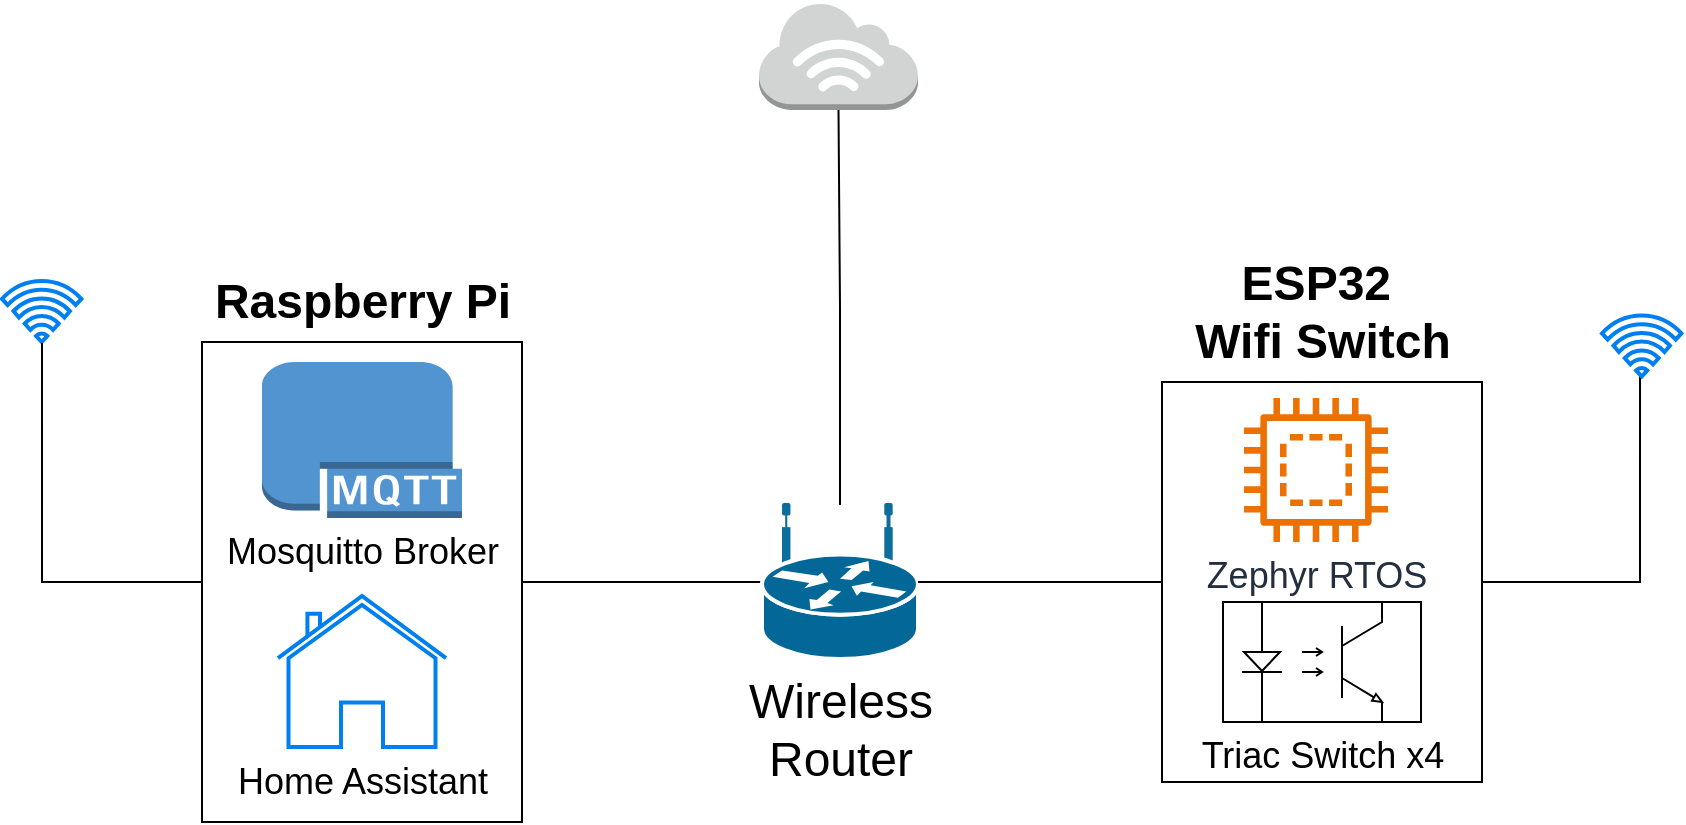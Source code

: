 <mxfile version="24.6.4" type="github">
  <diagram name="Page-1" id="c37626ed-c26b-45fb-9056-f9ebc6bb27b6">
    <mxGraphModel dx="1105" dy="1436" grid="1" gridSize="10" guides="1" tooltips="1" connect="1" arrows="1" fold="1" page="1" pageScale="1" pageWidth="1100" pageHeight="850" background="none" math="0" shadow="0">
      <root>
        <mxCell id="0" />
        <mxCell id="1" parent="0" />
        <mxCell id="5czC_teY8-kOng0B751O-43" style="edgeStyle=orthogonalEdgeStyle;rounded=0;orthogonalLoop=1;jettySize=auto;html=1;endArrow=none;endFill=0;" edge="1" parent="1" source="5czC_teY8-kOng0B751O-1" target="5czC_teY8-kOng0B751O-2">
          <mxGeometry relative="1" as="geometry" />
        </mxCell>
        <mxCell id="5czC_teY8-kOng0B751O-1" value="" style="rounded=0;whiteSpace=wrap;html=1;" vertex="1" parent="1">
          <mxGeometry x="200" y="160" width="160" height="240" as="geometry" />
        </mxCell>
        <mxCell id="5czC_teY8-kOng0B751O-37" value="" style="edgeStyle=orthogonalEdgeStyle;rounded=0;orthogonalLoop=1;jettySize=auto;html=1;endArrow=none;endFill=0;" edge="1" parent="1" source="5czC_teY8-kOng0B751O-2" target="5czC_teY8-kOng0B751O-24">
          <mxGeometry relative="1" as="geometry" />
        </mxCell>
        <mxCell id="5czC_teY8-kOng0B751O-2" value="&lt;font style=&quot;font-size: 24px;&quot;&gt;Wireless&lt;/font&gt;&lt;div&gt;&lt;font style=&quot;font-size: 24px;&quot;&gt;Router&lt;/font&gt;&lt;/div&gt;" style="shape=mxgraph.cisco.routers.wireless_router;sketch=0;html=1;pointerEvents=1;dashed=0;fillColor=#036897;strokeColor=#ffffff;strokeWidth=2;verticalLabelPosition=bottom;verticalAlign=top;align=center;outlineConnect=0;" vertex="1" parent="1">
          <mxGeometry x="480" y="241.5" width="78" height="77" as="geometry" />
        </mxCell>
        <mxCell id="5czC_teY8-kOng0B751O-4" value="&lt;font style=&quot;font-size: 24px;&quot;&gt;&lt;b&gt;Raspberry Pi&lt;/b&gt;&lt;/font&gt;" style="text;html=1;align=center;verticalAlign=middle;resizable=0;points=[];autosize=1;strokeColor=none;fillColor=none;" vertex="1" parent="1">
          <mxGeometry x="195" y="120" width="170" height="40" as="geometry" />
        </mxCell>
        <mxCell id="5czC_teY8-kOng0B751O-10" value="" style="html=1;verticalLabelPosition=bottom;align=center;labelBackgroundColor=#ffffff;verticalAlign=top;strokeWidth=2;strokeColor=#0080F0;shadow=0;dashed=0;shape=mxgraph.ios7.icons.wifi;pointerEvents=1" vertex="1" parent="1">
          <mxGeometry x="100" y="129.5" width="39.7" height="30.5" as="geometry" />
        </mxCell>
        <mxCell id="5czC_teY8-kOng0B751O-12" value="&lt;font style=&quot;font-size: 18px;&quot;&gt;Mosquitto Broker&lt;/font&gt;" style="outlineConnect=0;dashed=0;verticalLabelPosition=bottom;verticalAlign=top;align=center;html=1;shape=mxgraph.aws3.mqtt_protocol;fillColor=#5294CF;gradientColor=none;" vertex="1" parent="1">
          <mxGeometry x="230" y="170" width="100" height="78" as="geometry" />
        </mxCell>
        <mxCell id="5czC_teY8-kOng0B751O-16" value="&lt;font style=&quot;font-size: 18px;&quot;&gt;Home Assistant&lt;/font&gt;" style="html=1;verticalLabelPosition=bottom;align=center;labelBackgroundColor=#ffffff;verticalAlign=top;strokeWidth=2;strokeColor=#0080F0;shadow=0;dashed=0;shape=mxgraph.ios7.icons.home;" vertex="1" parent="1">
          <mxGeometry x="238" y="287" width="84" height="75.5" as="geometry" />
        </mxCell>
        <mxCell id="5czC_teY8-kOng0B751O-24" value="" style="outlineConnect=0;dashed=0;verticalLabelPosition=bottom;verticalAlign=top;align=center;html=1;shape=mxgraph.aws3.internet_3;fillColor=#D2D3D3;gradientColor=none;" vertex="1" parent="1">
          <mxGeometry x="478.5" y="-10" width="79.5" height="54" as="geometry" />
        </mxCell>
        <mxCell id="5czC_teY8-kOng0B751O-44" style="edgeStyle=orthogonalEdgeStyle;rounded=0;orthogonalLoop=1;jettySize=auto;html=1;entryX=0.479;entryY=0.877;entryDx=0;entryDy=0;entryPerimeter=0;endArrow=none;endFill=0;" edge="1" parent="1" source="5czC_teY8-kOng0B751O-28" target="5czC_teY8-kOng0B751O-30">
          <mxGeometry relative="1" as="geometry">
            <mxPoint x="900" y="280.0" as="targetPoint" />
          </mxGeometry>
        </mxCell>
        <mxCell id="5czC_teY8-kOng0B751O-28" value="" style="rounded=0;whiteSpace=wrap;html=1;" vertex="1" parent="1">
          <mxGeometry x="680" y="180" width="160" height="200" as="geometry" />
        </mxCell>
        <mxCell id="5czC_teY8-kOng0B751O-29" value="&lt;font style=&quot;font-size: 24px;&quot;&gt;&lt;b&gt;ESP32&amp;nbsp;&lt;/b&gt;&lt;/font&gt;&lt;div&gt;&lt;font style=&quot;font-size: 24px;&quot;&gt;&lt;b&gt;Wifi Switch&lt;/b&gt;&lt;/font&gt;&lt;/div&gt;" style="text;html=1;align=center;verticalAlign=middle;resizable=0;points=[];autosize=1;strokeColor=none;fillColor=none;" vertex="1" parent="1">
          <mxGeometry x="685" y="110" width="150" height="70" as="geometry" />
        </mxCell>
        <mxCell id="5czC_teY8-kOng0B751O-30" value="" style="html=1;verticalLabelPosition=bottom;align=center;labelBackgroundColor=#ffffff;verticalAlign=top;strokeWidth=2;strokeColor=#0080F0;shadow=0;dashed=0;shape=mxgraph.ios7.icons.wifi;pointerEvents=1" vertex="1" parent="1">
          <mxGeometry x="900" y="146.75" width="39.7" height="30.5" as="geometry" />
        </mxCell>
        <mxCell id="5czC_teY8-kOng0B751O-33" value="&lt;font style=&quot;font-size: 18px;&quot;&gt;Zephyr RTOS&lt;/font&gt;" style="sketch=0;outlineConnect=0;fontColor=#232F3E;gradientColor=none;fillColor=#ED7100;strokeColor=none;dashed=0;verticalLabelPosition=bottom;verticalAlign=top;align=center;html=1;fontSize=12;fontStyle=0;aspect=fixed;pointerEvents=1;shape=mxgraph.aws4.braket_embedded_simulator;" vertex="1" parent="1">
          <mxGeometry x="721" y="188" width="72" height="72" as="geometry" />
        </mxCell>
        <mxCell id="5czC_teY8-kOng0B751O-36" value="&lt;font style=&quot;font-size: 18px;&quot;&gt;Triac Switch x4&lt;/font&gt;" style="verticalLabelPosition=bottom;shadow=0;dashed=0;align=center;html=1;verticalAlign=top;shape=mxgraph.electrical.opto_electronics.opto-coupler;" vertex="1" parent="1">
          <mxGeometry x="710.5" y="290" width="99" height="60" as="geometry" />
        </mxCell>
        <mxCell id="5czC_teY8-kOng0B751O-45" style="edgeStyle=orthogonalEdgeStyle;rounded=0;orthogonalLoop=1;jettySize=auto;html=1;entryX=0.504;entryY=1.016;entryDx=0;entryDy=0;entryPerimeter=0;endArrow=none;endFill=0;" edge="1" parent="1" source="5czC_teY8-kOng0B751O-1" target="5czC_teY8-kOng0B751O-10">
          <mxGeometry relative="1" as="geometry" />
        </mxCell>
        <mxCell id="5czC_teY8-kOng0B751O-47" style="edgeStyle=orthogonalEdgeStyle;rounded=0;orthogonalLoop=1;jettySize=auto;html=1;entryX=1;entryY=0.5;entryDx=0;entryDy=0;entryPerimeter=0;endArrow=none;endFill=0;" edge="1" parent="1" source="5czC_teY8-kOng0B751O-28" target="5czC_teY8-kOng0B751O-2">
          <mxGeometry relative="1" as="geometry" />
        </mxCell>
      </root>
    </mxGraphModel>
  </diagram>
</mxfile>
